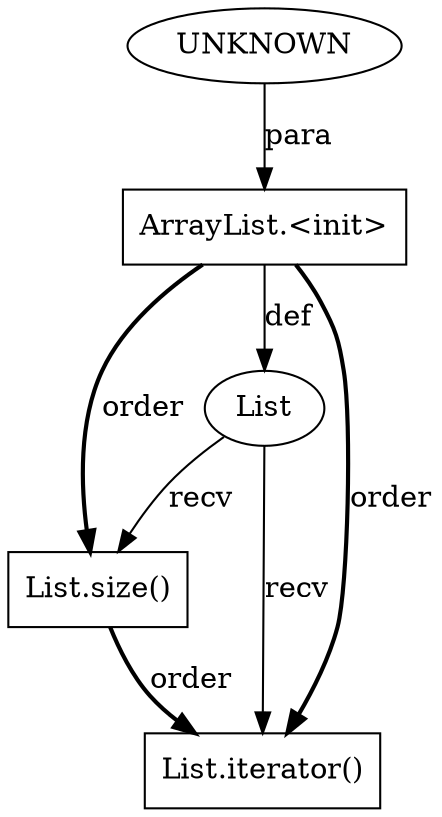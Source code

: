 digraph "AUG" {

  1 [ label="List.size()" shape="box" ];
  2 [ label="List" shape="ellipse" ];
  3 [ label="List.iterator()" shape="box" ];
  4 [ label="ArrayList.<init>" shape="box" ];
  5 [ label="UNKNOWN" shape="ellipse" ];
  4 -> 1 [ label="order" style="bold" ];
  2 -> 1 [ label="recv" style="solid" ];
  4 -> 2 [ label="def" style="solid" ];
  2 -> 3 [ label="recv" style="solid" ];
  4 -> 3 [ label="order" style="bold" ];
  1 -> 3 [ label="order" style="bold" ];
  5 -> 4 [ label="para" style="solid" ];
}
